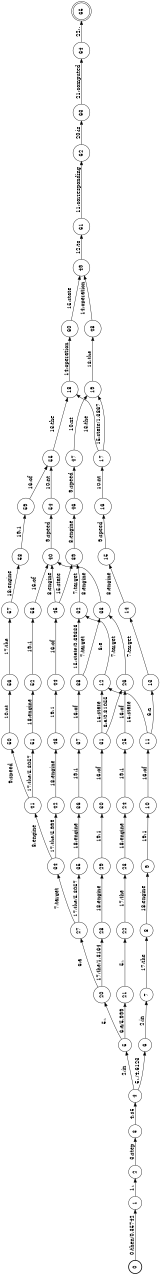 digraph FST {
rankdir = LR;
size = "8.5,11";
label = "";
center = 1;
orientation = Landscape;
ranksep = "0.4";
nodesep = "0.25";
0 [label = "0", shape = circle, style = bold, fontsize = 14]
	0 -> 1 [label = "0:then/0.35742", fontsize = 14];
1 [label = "1", shape = circle, style = solid, fontsize = 14]
	1 -> 2 [label = "1:,", fontsize = 14];
2 [label = "2", shape = circle, style = solid, fontsize = 14]
	2 -> 3 [label = "3:step", fontsize = 14];
3 [label = "3", shape = circle, style = solid, fontsize = 14]
	3 -> 4 [label = "4:s5", fontsize = 14];
4 [label = "4", shape = circle, style = solid, fontsize = 14]
	4 -> 5 [label = "2:in", fontsize = 14];
	4 -> 6 [label = "5:,/4.6123", fontsize = 14];
5 [label = "5", shape = circle, style = solid, fontsize = 14]
	5 -> 20 [label = "5:,", fontsize = 14];
	5 -> 21 [label = "6:a/5.999", fontsize = 14];
6 [label = "6", shape = circle, style = solid, fontsize = 14]
	6 -> 7 [label = "2:in", fontsize = 14];
7 [label = "7", shape = circle, style = solid, fontsize = 14]
	7 -> 8 [label = "17:the", fontsize = 14];
8 [label = "8", shape = circle, style = solid, fontsize = 14]
	8 -> 9 [label = "18:engine", fontsize = 14];
9 [label = "9", shape = circle, style = solid, fontsize = 14]
	9 -> 10 [label = "19:1", fontsize = 14];
10 [label = "10", shape = circle, style = solid, fontsize = 14]
	10 -> 11 [label = "16:of", fontsize = 14];
11 [label = "11", shape = circle, style = solid, fontsize = 14]
	11 -> 12 [label = "15:state", fontsize = 14];
	11 -> 13 [label = "6:a", fontsize = 14];
12 [label = "12", shape = circle, style = solid, fontsize = 14]
	12 -> 32 [label = "6:a", fontsize = 14];
13 [label = "13", shape = circle, style = solid, fontsize = 14]
	13 -> 14 [label = "7:target", fontsize = 14];
14 [label = "14", shape = circle, style = solid, fontsize = 14]
	14 -> 15 [label = "8:engine", fontsize = 14];
15 [label = "15", shape = circle, style = solid, fontsize = 14]
	15 -> 16 [label = "9:speed", fontsize = 14];
16 [label = "16", shape = circle, style = solid, fontsize = 14]
	16 -> 17 [label = "10:nt", fontsize = 14];
17 [label = "17", shape = circle, style = solid, fontsize = 14]
	17 -> 18 [label = "13:the", fontsize = 14];
	17 -> 19 [label = "15:state/1.3867", fontsize = 14];
18 [label = "18", shape = circle, style = solid, fontsize = 14]
	18 -> 60 [label = "14:operation", fontsize = 14];
19 [label = "19", shape = circle, style = solid, fontsize = 14]
	19 -> 48 [label = "13:the", fontsize = 14];
20 [label = "20", shape = circle, style = solid, fontsize = 14]
	20 -> 27 [label = "6:a", fontsize = 14];
	20 -> 28 [label = "17:the/1.3164", fontsize = 14];
21 [label = "21", shape = circle, style = solid, fontsize = 14]
	21 -> 22 [label = "5:,", fontsize = 14];
22 [label = "22", shape = circle, style = solid, fontsize = 14]
	22 -> 23 [label = "17:the", fontsize = 14];
23 [label = "23", shape = circle, style = solid, fontsize = 14]
	23 -> 24 [label = "18:engine", fontsize = 14];
24 [label = "24", shape = circle, style = solid, fontsize = 14]
	24 -> 25 [label = "19:1", fontsize = 14];
25 [label = "25", shape = circle, style = solid, fontsize = 14]
	25 -> 26 [label = "16:of", fontsize = 14];
26 [label = "26", shape = circle, style = solid, fontsize = 14]
	26 -> 33 [label = "7:target", fontsize = 14];
27 [label = "27", shape = circle, style = solid, fontsize = 14]
	27 -> 34 [label = "7:target", fontsize = 14];
	27 -> 35 [label = "17:the/5.3057", fontsize = 14];
28 [label = "28", shape = circle, style = solid, fontsize = 14]
	28 -> 29 [label = "18:engine", fontsize = 14];
29 [label = "29", shape = circle, style = solid, fontsize = 14]
	29 -> 30 [label = "19:1", fontsize = 14];
30 [label = "30", shape = circle, style = solid, fontsize = 14]
	30 -> 31 [label = "16:of", fontsize = 14];
31 [label = "31", shape = circle, style = solid, fontsize = 14]
	31 -> 26 [label = "6:a/0.81055", fontsize = 14];
	31 -> 12 [label = "15:state", fontsize = 14];
32 [label = "32", shape = circle, style = solid, fontsize = 14]
	32 -> 39 [label = "7:target", fontsize = 14];
33 [label = "33", shape = circle, style = solid, fontsize = 14]
	33 -> 40 [label = "8:engine", fontsize = 14];
34 [label = "34", shape = circle, style = solid, fontsize = 14]
	34 -> 41 [label = "8:engine", fontsize = 14];
	34 -> 42 [label = "17:the/5.999", fontsize = 14];
35 [label = "35", shape = circle, style = solid, fontsize = 14]
	35 -> 36 [label = "18:engine", fontsize = 14];
36 [label = "36", shape = circle, style = solid, fontsize = 14]
	36 -> 37 [label = "19:1", fontsize = 14];
37 [label = "37", shape = circle, style = solid, fontsize = 14]
	37 -> 38 [label = "16:of", fontsize = 14];
38 [label = "38", shape = circle, style = solid, fontsize = 14]
	38 -> 33 [label = "7:target", fontsize = 14];
	38 -> 32 [label = "15:state/0.69336", fontsize = 14];
39 [label = "39", shape = circle, style = solid, fontsize = 14]
	39 -> 46 [label = "8:engine", fontsize = 14];
40 [label = "40", shape = circle, style = solid, fontsize = 14]
	40 -> 54 [label = "9:speed", fontsize = 14];
41 [label = "41", shape = circle, style = solid, fontsize = 14]
	41 -> 50 [label = "9:speed", fontsize = 14];
	41 -> 51 [label = "17:the/5.3057", fontsize = 14];
42 [label = "42", shape = circle, style = solid, fontsize = 14]
	42 -> 43 [label = "18:engine", fontsize = 14];
43 [label = "43", shape = circle, style = solid, fontsize = 14]
	43 -> 44 [label = "19:1", fontsize = 14];
44 [label = "44", shape = circle, style = solid, fontsize = 14]
	44 -> 45 [label = "16:of", fontsize = 14];
45 [label = "45", shape = circle, style = solid, fontsize = 14]
	45 -> 40 [label = "8:engine", fontsize = 14];
	45 -> 39 [label = "15:state", fontsize = 14];
46 [label = "46", shape = circle, style = solid, fontsize = 14]
	46 -> 47 [label = "9:speed", fontsize = 14];
47 [label = "47", shape = circle, style = solid, fontsize = 14]
	47 -> 19 [label = "10:nt", fontsize = 14];
48 [label = "48", shape = circle, style = solid, fontsize = 14]
	48 -> 49 [label = "14:operation", fontsize = 14];
49 [label = "49", shape = circle, style = solid, fontsize = 14]
	49 -> 61 [label = "12:to", fontsize = 14];
50 [label = "50", shape = circle, style = solid, fontsize = 14]
	50 -> 56 [label = "10:nt", fontsize = 14];
51 [label = "51", shape = circle, style = solid, fontsize = 14]
	51 -> 52 [label = "18:engine", fontsize = 14];
52 [label = "52", shape = circle, style = solid, fontsize = 14]
	52 -> 53 [label = "19:1", fontsize = 14];
53 [label = "53", shape = circle, style = solid, fontsize = 14]
	53 -> 40 [label = "16:of", fontsize = 14];
54 [label = "54", shape = circle, style = solid, fontsize = 14]
	54 -> 55 [label = "10:nt", fontsize = 14];
55 [label = "55", shape = circle, style = solid, fontsize = 14]
	55 -> 18 [label = "13:the", fontsize = 14];
56 [label = "56", shape = circle, style = solid, fontsize = 14]
	56 -> 57 [label = "17:the", fontsize = 14];
57 [label = "57", shape = circle, style = solid, fontsize = 14]
	57 -> 58 [label = "18:engine", fontsize = 14];
58 [label = "58", shape = circle, style = solid, fontsize = 14]
	58 -> 59 [label = "19:1", fontsize = 14];
59 [label = "59", shape = circle, style = solid, fontsize = 14]
	59 -> 55 [label = "16:of", fontsize = 14];
60 [label = "60", shape = circle, style = solid, fontsize = 14]
	60 -> 49 [label = "15:state", fontsize = 14];
61 [label = "61", shape = circle, style = solid, fontsize = 14]
	61 -> 62 [label = "11:corresponding", fontsize = 14];
62 [label = "62", shape = circle, style = solid, fontsize = 14]
	62 -> 63 [label = "20:is", fontsize = 14];
63 [label = "63", shape = circle, style = solid, fontsize = 14]
	63 -> 64 [label = "21:computed", fontsize = 14];
64 [label = "64", shape = circle, style = solid, fontsize = 14]
	64 -> 65 [label = "22:.", fontsize = 14];
65 [label = "65", shape = doublecircle, style = solid, fontsize = 14]
}
